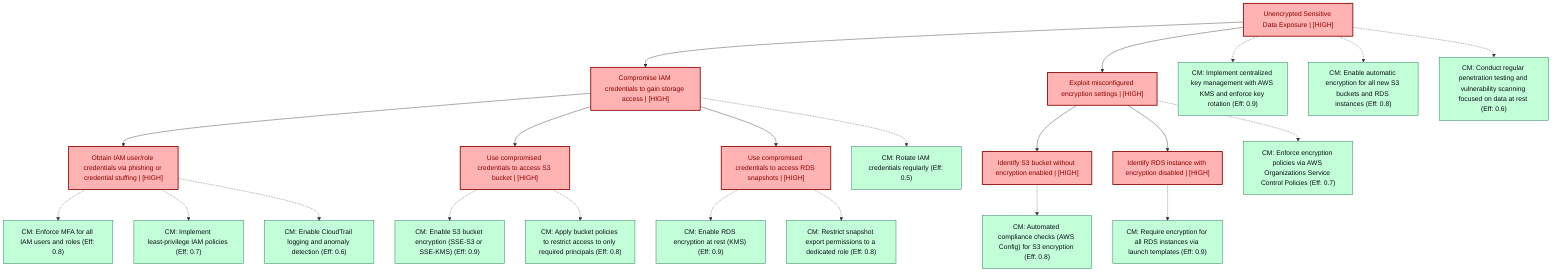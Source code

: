 graph TB
  T1["Unencrypted Sensitive Data Exposure | [HIGH]"]:::highRisk
  T1_1["Compromise IAM credentials to gain storage access | [HIGH]"]:::highRisk
  T1_1_1["Obtain IAM user/role credentials via phishing or credential stuffing | [HIGH]"]:::highRisk
  T1_1_1_cm_0["CM: Enforce MFA for all IAM users and roles (Eff: 0.8)"]:::countermeasure
  T1_1_1_cm_1["CM: Implement least‑privilege IAM policies (Eff: 0.7)"]:::countermeasure
  T1_1_1_cm_2["CM: Enable CloudTrail logging and anomaly detection (Eff: 0.6)"]:::countermeasure
  T1_1_2["Use compromised credentials to access S3 bucket | [HIGH]"]:::highRisk
  T1_1_2_cm_0["CM: Enable S3 bucket encryption (SSE‑S3 or SSE‑KMS) (Eff: 0.9)"]:::countermeasure
  T1_1_2_cm_1["CM: Apply bucket policies to restrict access to only required principals (Eff: 0.8)"]:::countermeasure
  T1_1_3["Use compromised credentials to access RDS snapshots | [HIGH]"]:::highRisk
  T1_1_3_cm_0["CM: Enable RDS encryption at rest (KMS) (Eff: 0.9)"]:::countermeasure
  T1_1_3_cm_1["CM: Restrict snapshot export permissions to a dedicated role (Eff: 0.8)"]:::countermeasure
  T1_1_cm_0["CM: Rotate IAM credentials regularly (Eff: 0.5)"]:::countermeasure
  T1_2["Exploit misconfigured encryption settings | [HIGH]"]:::highRisk
  T1_2_1["Identify S3 bucket without encryption enabled | [HIGH]"]:::highRisk
  T1_2_1_cm_0["CM: Automated compliance checks (AWS Config) for S3 encryption (Eff: 0.8)"]:::countermeasure
  T1_2_2["Identify RDS instance with encryption disabled | [HIGH]"]:::highRisk
  T1_2_2_cm_0["CM: Require encryption for all RDS instances via launch templates (Eff: 0.9)"]:::countermeasure
  T1_2_cm_0["CM: Enforce encryption policies via AWS Organizations Service Control Policies (Eff: 0.7)"]:::countermeasure
  T1_cm_0["CM: Implement centralized key management with AWS KMS and enforce key rotation (Eff: 0.9)"]:::countermeasure
  T1_cm_1["CM: Enable automatic encryption for all new S3 buckets and RDS instances (Eff: 0.8)"]:::countermeasure
  T1_cm_2["CM: Conduct regular penetration testing and vulnerability scanning focused on data at rest (Eff: 0.6)"]:::countermeasure

  T1 --> T1_1
  T1_1 --> T1_1_1
  T1_1_1 -.-> T1_1_1_cm_0
  T1_1_1 -.-> T1_1_1_cm_1
  T1_1_1 -.-> T1_1_1_cm_2
  T1_1 --> T1_1_2
  T1_1_2 -.-> T1_1_2_cm_0
  T1_1_2 -.-> T1_1_2_cm_1
  T1_1 --> T1_1_3
  T1_1_3 -.-> T1_1_3_cm_0
  T1_1_3 -.-> T1_1_3_cm_1
  T1_1 -.-> T1_1_cm_0
  T1 --> T1_2
  T1_2 --> T1_2_1
  T1_2_1 -.-> T1_2_1_cm_0
  T1_2 --> T1_2_2
  T1_2_2 -.-> T1_2_2_cm_0
  T1_2 -.-> T1_2_cm_0
  T1 -.-> T1_cm_0
  T1 -.-> T1_cm_1
  T1 -.-> T1_cm_2

  classDef andNode fill:#FFB3B3,stroke:#8B0000,stroke-width:2px,color:#0B0D17
  classDef orNode fill:#C2FFD8,stroke:#106B49,stroke-width:2px,color:#0B0D17
  classDef leafNode fill:#73d1ff,stroke:#29ABE2,stroke-width:2px,color:#0B0D17
  classDef highRisk fill:#FFB3B3,color:#8B0000,stroke:#8B0000,stroke-width:2px
  classDef mediumRisk fill:#FFF200,stroke:#7A6300,stroke-width:1px,color:#0B0D17
  classDef lowRisk fill:#FFF2B3,stroke:#FFF2B3,stroke-width:1px,color:#0B0D17
  classDef countermeasure fill:#C2FFD8,stroke:#106B49,stroke-width:1px,color:#0B0D17
  classDef reference fill:#ffa1ad,stroke:#A259FF,stroke-width:1px,stroke-dasharray:3 3,color:#0B0D17
  classDef mitreNode stroke-dasharray:5 5
  classDef note fill:#ffffcc,stroke:#ffcc00,stroke-width:2px,stroke-dasharray:5 5